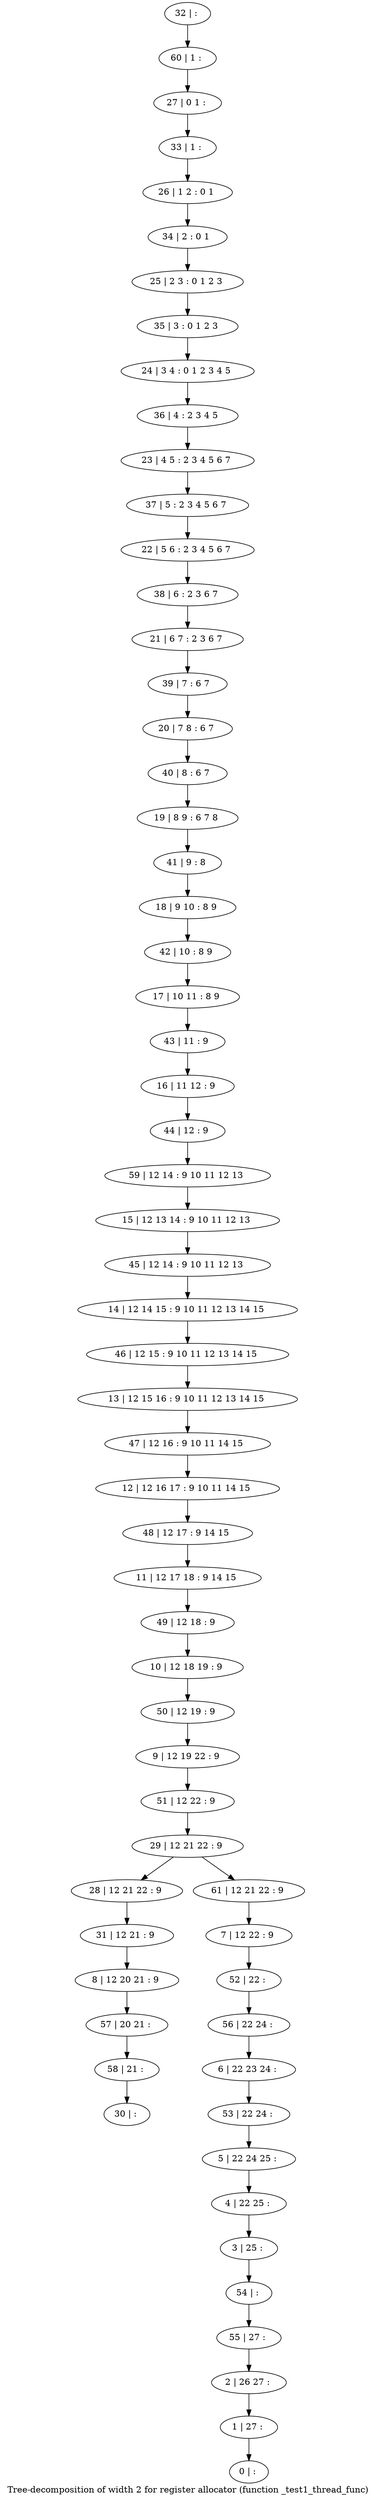 digraph G {
graph [label="Tree-decomposition of width 2 for register allocator (function _test1_thread_func)"]
0[label="0 | : "];
1[label="1 | 27 : "];
2[label="2 | 26 27 : "];
3[label="3 | 25 : "];
4[label="4 | 22 25 : "];
5[label="5 | 22 24 25 : "];
6[label="6 | 22 23 24 : "];
7[label="7 | 12 22 : 9 "];
8[label="8 | 12 20 21 : 9 "];
9[label="9 | 12 19 22 : 9 "];
10[label="10 | 12 18 19 : 9 "];
11[label="11 | 12 17 18 : 9 14 15 "];
12[label="12 | 12 16 17 : 9 10 11 14 15 "];
13[label="13 | 12 15 16 : 9 10 11 12 13 14 15 "];
14[label="14 | 12 14 15 : 9 10 11 12 13 14 15 "];
15[label="15 | 12 13 14 : 9 10 11 12 13 "];
16[label="16 | 11 12 : 9 "];
17[label="17 | 10 11 : 8 9 "];
18[label="18 | 9 10 : 8 9 "];
19[label="19 | 8 9 : 6 7 8 "];
20[label="20 | 7 8 : 6 7 "];
21[label="21 | 6 7 : 2 3 6 7 "];
22[label="22 | 5 6 : 2 3 4 5 6 7 "];
23[label="23 | 4 5 : 2 3 4 5 6 7 "];
24[label="24 | 3 4 : 0 1 2 3 4 5 "];
25[label="25 | 2 3 : 0 1 2 3 "];
26[label="26 | 1 2 : 0 1 "];
27[label="27 | 0 1 : "];
28[label="28 | 12 21 22 : 9 "];
29[label="29 | 12 21 22 : 9 "];
30[label="30 | : "];
31[label="31 | 12 21 : 9 "];
32[label="32 | : "];
33[label="33 | 1 : "];
34[label="34 | 2 : 0 1 "];
35[label="35 | 3 : 0 1 2 3 "];
36[label="36 | 4 : 2 3 4 5 "];
37[label="37 | 5 : 2 3 4 5 6 7 "];
38[label="38 | 6 : 2 3 6 7 "];
39[label="39 | 7 : 6 7 "];
40[label="40 | 8 : 6 7 "];
41[label="41 | 9 : 8 "];
42[label="42 | 10 : 8 9 "];
43[label="43 | 11 : 9 "];
44[label="44 | 12 : 9 "];
45[label="45 | 12 14 : 9 10 11 12 13 "];
46[label="46 | 12 15 : 9 10 11 12 13 14 15 "];
47[label="47 | 12 16 : 9 10 11 14 15 "];
48[label="48 | 12 17 : 9 14 15 "];
49[label="49 | 12 18 : 9 "];
50[label="50 | 12 19 : 9 "];
51[label="51 | 12 22 : 9 "];
52[label="52 | 22 : "];
53[label="53 | 22 24 : "];
54[label="54 | : "];
55[label="55 | 27 : "];
56[label="56 | 22 24 : "];
57[label="57 | 20 21 : "];
58[label="58 | 21 : "];
59[label="59 | 12 14 : 9 10 11 12 13 "];
60[label="60 | 1 : "];
61[label="61 | 12 21 22 : 9 "];
31->8 ;
28->31 ;
8->57 ;
58->30 ;
57->58 ;
32->60 ;
60->27 ;
27->33 ;
33->26 ;
26->34 ;
34->25 ;
25->35 ;
35->24 ;
24->36 ;
36->23 ;
23->37 ;
37->22 ;
22->38 ;
38->21 ;
21->39 ;
39->20 ;
20->40 ;
40->19 ;
19->41 ;
41->18 ;
18->42 ;
42->17 ;
17->43 ;
43->16 ;
16->44 ;
44->59 ;
59->15 ;
15->45 ;
45->14 ;
14->46 ;
46->13 ;
13->47 ;
47->12 ;
12->48 ;
48->11 ;
11->49 ;
49->10 ;
10->50 ;
50->9 ;
9->51 ;
51->29 ;
7->52 ;
52->56 ;
56->6 ;
6->53 ;
53->5 ;
5->4 ;
4->3 ;
3->54 ;
54->55 ;
55->2 ;
2->1 ;
1->0 ;
61->7 ;
29->28 ;
29->61 ;
}
